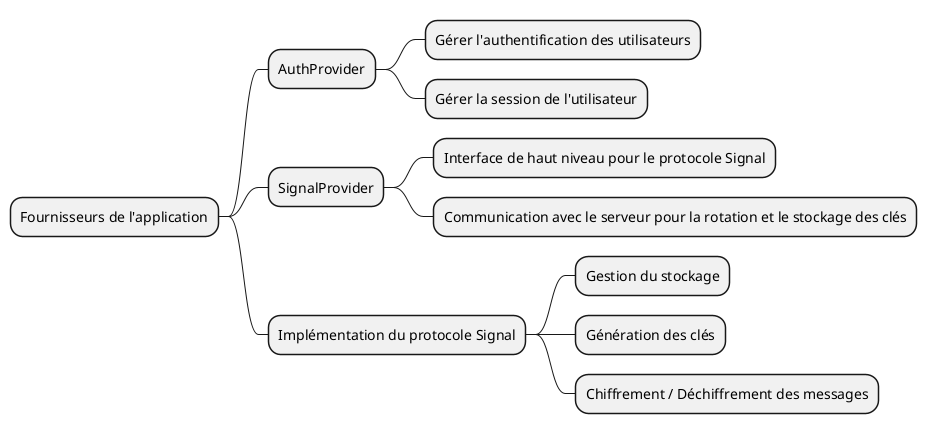 @startmindmap provider-diagram
* Fournisseurs de l'application
** AuthProvider
*** Gérer l'authentification des utilisateurs
*** Gérer la session de l'utilisateur
** SignalProvider
*** Interface de haut niveau pour le protocole Signal
*** Communication avec le serveur pour la rotation et le stockage des clés
** Implémentation du protocole Signal
*** Gestion du stockage
*** Génération des clés
*** Chiffrement / Déchiffrement des messages
@endmindmap
